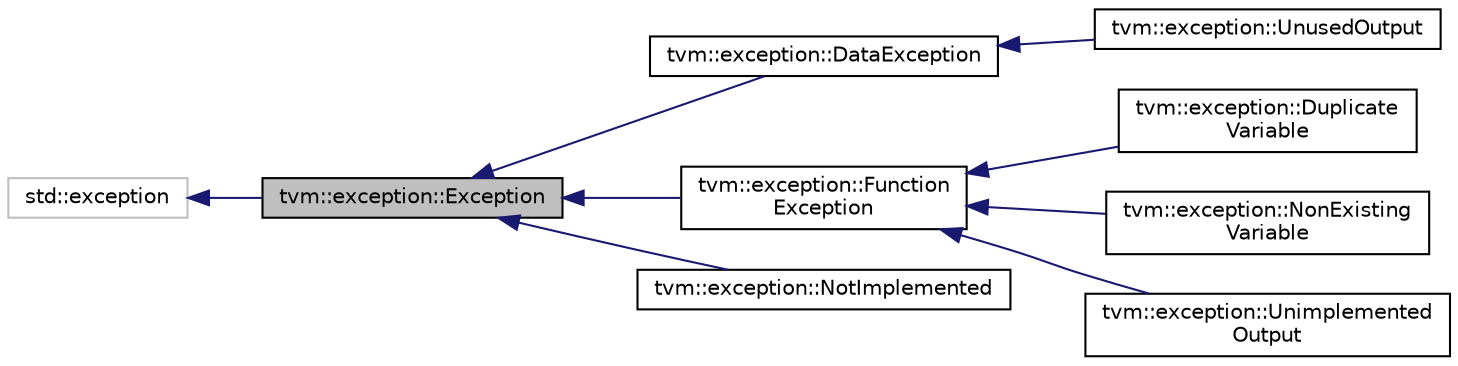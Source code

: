 digraph "tvm::exception::Exception"
{
  edge [fontname="Helvetica",fontsize="10",labelfontname="Helvetica",labelfontsize="10"];
  node [fontname="Helvetica",fontsize="10",shape=record];
  rankdir="LR";
  Node0 [label="tvm::exception::Exception",height=0.2,width=0.4,color="black", fillcolor="grey75", style="filled", fontcolor="black"];
  Node1 -> Node0 [dir="back",color="midnightblue",fontsize="10",style="solid",fontname="Helvetica"];
  Node1 [label="std::exception",height=0.2,width=0.4,color="grey75", fillcolor="white", style="filled"];
  Node0 -> Node2 [dir="back",color="midnightblue",fontsize="10",style="solid",fontname="Helvetica"];
  Node2 [label="tvm::exception::DataException",height=0.2,width=0.4,color="black", fillcolor="white", style="filled",URL="$classtvm_1_1exception_1_1DataException.html"];
  Node2 -> Node3 [dir="back",color="midnightblue",fontsize="10",style="solid",fontname="Helvetica"];
  Node3 [label="tvm::exception::UnusedOutput",height=0.2,width=0.4,color="black", fillcolor="white", style="filled",URL="$classtvm_1_1exception_1_1UnusedOutput.html"];
  Node0 -> Node4 [dir="back",color="midnightblue",fontsize="10",style="solid",fontname="Helvetica"];
  Node4 [label="tvm::exception::Function\lException",height=0.2,width=0.4,color="black", fillcolor="white", style="filled",URL="$classtvm_1_1exception_1_1FunctionException.html"];
  Node4 -> Node5 [dir="back",color="midnightblue",fontsize="10",style="solid",fontname="Helvetica"];
  Node5 [label="tvm::exception::Duplicate\lVariable",height=0.2,width=0.4,color="black", fillcolor="white", style="filled",URL="$classtvm_1_1exception_1_1DuplicateVariable.html"];
  Node4 -> Node6 [dir="back",color="midnightblue",fontsize="10",style="solid",fontname="Helvetica"];
  Node6 [label="tvm::exception::NonExisting\lVariable",height=0.2,width=0.4,color="black", fillcolor="white", style="filled",URL="$classtvm_1_1exception_1_1NonExistingVariable.html"];
  Node4 -> Node7 [dir="back",color="midnightblue",fontsize="10",style="solid",fontname="Helvetica"];
  Node7 [label="tvm::exception::Unimplemented\lOutput",height=0.2,width=0.4,color="black", fillcolor="white", style="filled",URL="$classtvm_1_1exception_1_1UnimplementedOutput.html"];
  Node0 -> Node8 [dir="back",color="midnightblue",fontsize="10",style="solid",fontname="Helvetica"];
  Node8 [label="tvm::exception::NotImplemented",height=0.2,width=0.4,color="black", fillcolor="white", style="filled",URL="$classtvm_1_1exception_1_1NotImplemented.html"];
}
